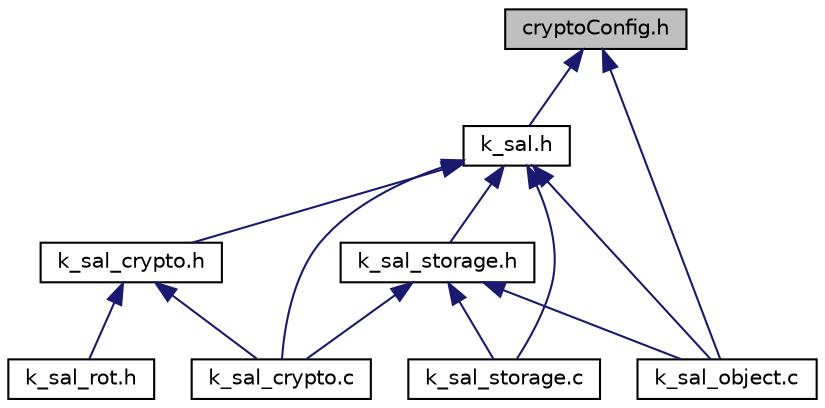 digraph "cryptoConfig.h"
{
 // LATEX_PDF_SIZE
  edge [fontname="Helvetica",fontsize="10",labelfontname="Helvetica",labelfontsize="10"];
  node [fontname="Helvetica",fontsize="10",shape=record];
  Node1 [label="cryptoConfig.h",height=0.2,width=0.4,color="black", fillcolor="grey75", style="filled", fontcolor="black",tooltip="Crypto config for Microchip."];
  Node1 -> Node2 [dir="back",color="midnightblue",fontsize="10",style="solid",fontname="Helvetica"];
  Node2 [label="k_sal.h",height=0.2,width=0.4,color="black", fillcolor="white", style="filled",URL="$k__sal_8h.html",tooltip="Common sal constants."];
  Node2 -> Node3 [dir="back",color="midnightblue",fontsize="10",style="solid",fontname="Helvetica"];
  Node3 [label="k_sal_crypto.h",height=0.2,width=0.4,color="black", fillcolor="white", style="filled",URL="$k__sal__crypto_8h.html",tooltip="Interface for crypto operation."];
  Node3 -> Node4 [dir="back",color="midnightblue",fontsize="10",style="solid",fontname="Helvetica"];
  Node4 [label="k_sal_rot.h",height=0.2,width=0.4,color="black", fillcolor="white", style="filled",URL="$k__sal__rot_8h.html",tooltip="Interface for RoT operation."];
  Node3 -> Node5 [dir="back",color="midnightblue",fontsize="10",style="solid",fontname="Helvetica"];
  Node5 [label="k_sal_crypto.c",height=0.2,width=0.4,color="black", fillcolor="white", style="filled",URL="$k__sal__crypto_8c.html",tooltip="SAL crypto for microchip."];
  Node2 -> Node6 [dir="back",color="midnightblue",fontsize="10",style="solid",fontname="Helvetica"];
  Node6 [label="k_sal_storage.h",height=0.2,width=0.4,color="black", fillcolor="white", style="filled",URL="$k__sal__storage_8h.html",tooltip="Interface for storage operation."];
  Node6 -> Node5 [dir="back",color="midnightblue",fontsize="10",style="solid",fontname="Helvetica"];
  Node6 -> Node7 [dir="back",color="midnightblue",fontsize="10",style="solid",fontname="Helvetica"];
  Node7 [label="k_sal_object.c",height=0.2,width=0.4,color="black", fillcolor="white", style="filled",URL="$k__sal__object_8c.html",tooltip="SAL Object for Mircrochip."];
  Node6 -> Node8 [dir="back",color="midnightblue",fontsize="10",style="solid",fontname="Helvetica"];
  Node8 [label="k_sal_storage.c",height=0.2,width=0.4,color="black", fillcolor="white", style="filled",URL="$k__sal__storage_8c.html",tooltip="SAL storage for Microchip."];
  Node2 -> Node5 [dir="back",color="midnightblue",fontsize="10",style="solid",fontname="Helvetica"];
  Node2 -> Node7 [dir="back",color="midnightblue",fontsize="10",style="solid",fontname="Helvetica"];
  Node2 -> Node8 [dir="back",color="midnightblue",fontsize="10",style="solid",fontname="Helvetica"];
  Node1 -> Node7 [dir="back",color="midnightblue",fontsize="10",style="solid",fontname="Helvetica"];
}
